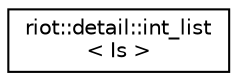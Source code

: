 digraph "Graphical Class Hierarchy"
{
 // LATEX_PDF_SIZE
  edge [fontname="Helvetica",fontsize="10",labelfontname="Helvetica",labelfontsize="10"];
  node [fontname="Helvetica",fontsize="10",shape=record];
  rankdir="LR";
  Node0 [label="riot::detail::int_list\l\< Is \>",height=0.2,width=0.4,color="black", fillcolor="white", style="filled",URL="$structriot_1_1detail_1_1int__list.html",tooltip="A list of integers (wraps a long..."];
}
